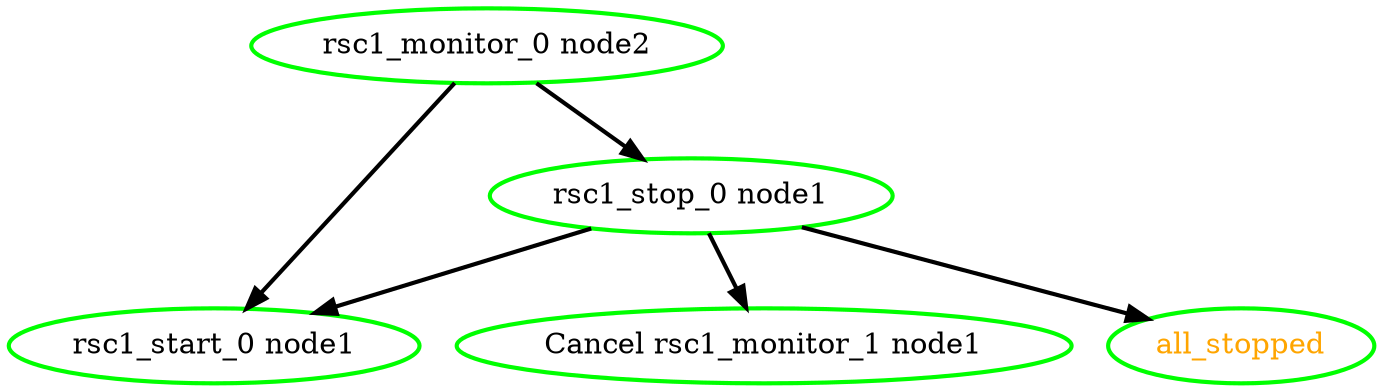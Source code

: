  digraph "g" {
"Cancel rsc1_monitor_1 node1" [ style=bold color="green" fontcolor="black" ]
"all_stopped" [ style=bold color="green" fontcolor="orange" ]
"rsc1_monitor_0 node2" -> "rsc1_start_0 node1" [ style = bold]
"rsc1_monitor_0 node2" -> "rsc1_stop_0 node1" [ style = bold]
"rsc1_monitor_0 node2" [ style=bold color="green" fontcolor="black" ]
"rsc1_start_0 node1" [ style=bold color="green" fontcolor="black" ]
"rsc1_stop_0 node1" -> "Cancel rsc1_monitor_1 node1" [ style = bold]
"rsc1_stop_0 node1" -> "all_stopped" [ style = bold]
"rsc1_stop_0 node1" -> "rsc1_start_0 node1" [ style = bold]
"rsc1_stop_0 node1" [ style=bold color="green" fontcolor="black" ]
}
